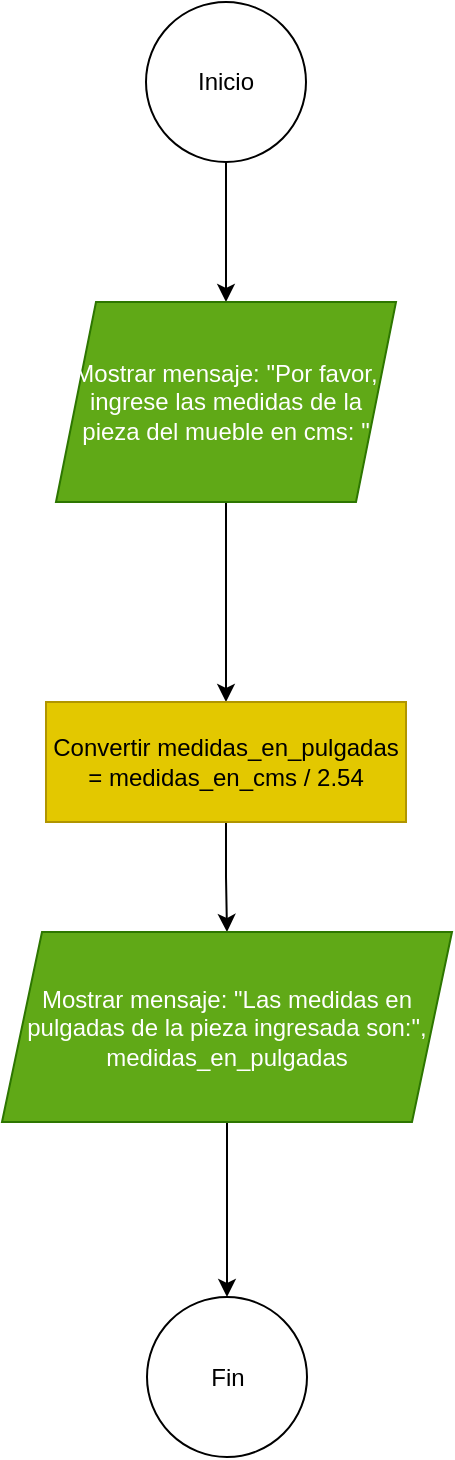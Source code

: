 <mxfile version="25.0.3">
  <diagram name="Page-1" id="lOc0jeE1eKPS-Ijq8Sfa">
    <mxGraphModel dx="984" dy="562" grid="1" gridSize="10" guides="1" tooltips="1" connect="1" arrows="1" fold="1" page="1" pageScale="1" pageWidth="850" pageHeight="1100" math="0" shadow="0">
      <root>
        <mxCell id="0" />
        <mxCell id="1" parent="0" />
        <mxCell id="LRTzG4b5gNRhA54WOF14-3" style="edgeStyle=orthogonalEdgeStyle;rounded=0;orthogonalLoop=1;jettySize=auto;html=1;exitX=0.5;exitY=1;exitDx=0;exitDy=0;entryX=0.5;entryY=0;entryDx=0;entryDy=0;" edge="1" parent="1" source="LRTzG4b5gNRhA54WOF14-1" target="LRTzG4b5gNRhA54WOF14-2">
          <mxGeometry relative="1" as="geometry" />
        </mxCell>
        <mxCell id="LRTzG4b5gNRhA54WOF14-1" value="Inicio" style="ellipse;whiteSpace=wrap;html=1;aspect=fixed;" vertex="1" parent="1">
          <mxGeometry x="360" y="40" width="80" height="80" as="geometry" />
        </mxCell>
        <mxCell id="LRTzG4b5gNRhA54WOF14-5" value="" style="edgeStyle=orthogonalEdgeStyle;rounded=0;orthogonalLoop=1;jettySize=auto;html=1;" edge="1" parent="1" source="LRTzG4b5gNRhA54WOF14-2" target="LRTzG4b5gNRhA54WOF14-4">
          <mxGeometry relative="1" as="geometry" />
        </mxCell>
        <mxCell id="LRTzG4b5gNRhA54WOF14-2" value="Mostrar mensaje: &quot;Por favor, ingrese las medidas de la pieza del mueble en cms: &quot;" style="shape=parallelogram;perimeter=parallelogramPerimeter;whiteSpace=wrap;html=1;fixedSize=1;fillColor=#60a917;fontColor=#ffffff;strokeColor=#2D7600;" vertex="1" parent="1">
          <mxGeometry x="315" y="190" width="170" height="100" as="geometry" />
        </mxCell>
        <mxCell id="LRTzG4b5gNRhA54WOF14-7" style="edgeStyle=orthogonalEdgeStyle;rounded=0;orthogonalLoop=1;jettySize=auto;html=1;exitX=0.5;exitY=1;exitDx=0;exitDy=0;entryX=0.5;entryY=0;entryDx=0;entryDy=0;" edge="1" parent="1" source="LRTzG4b5gNRhA54WOF14-4" target="LRTzG4b5gNRhA54WOF14-6">
          <mxGeometry relative="1" as="geometry" />
        </mxCell>
        <mxCell id="LRTzG4b5gNRhA54WOF14-4" value="Convertir medidas_en_pulgadas = medidas_en_cms / 2.54" style="whiteSpace=wrap;html=1;fillColor=#e3c800;strokeColor=#B09500;fontColor=#000000;" vertex="1" parent="1">
          <mxGeometry x="310" y="390" width="180" height="60" as="geometry" />
        </mxCell>
        <mxCell id="LRTzG4b5gNRhA54WOF14-9" value="" style="edgeStyle=orthogonalEdgeStyle;rounded=0;orthogonalLoop=1;jettySize=auto;html=1;" edge="1" parent="1" source="LRTzG4b5gNRhA54WOF14-6" target="LRTzG4b5gNRhA54WOF14-8">
          <mxGeometry relative="1" as="geometry" />
        </mxCell>
        <mxCell id="LRTzG4b5gNRhA54WOF14-6" value="Mostrar mensaje: &quot;Las medidas en pulgadas de la pieza ingresada son:&quot;, medidas_en_pulgadas" style="shape=parallelogram;perimeter=parallelogramPerimeter;whiteSpace=wrap;html=1;fixedSize=1;fillColor=#60a917;fontColor=#ffffff;strokeColor=#2D7600;" vertex="1" parent="1">
          <mxGeometry x="288" y="505" width="225" height="95" as="geometry" />
        </mxCell>
        <mxCell id="LRTzG4b5gNRhA54WOF14-8" value="Fin" style="ellipse;whiteSpace=wrap;html=1;" vertex="1" parent="1">
          <mxGeometry x="360.5" y="687.5" width="80" height="80" as="geometry" />
        </mxCell>
      </root>
    </mxGraphModel>
  </diagram>
</mxfile>
